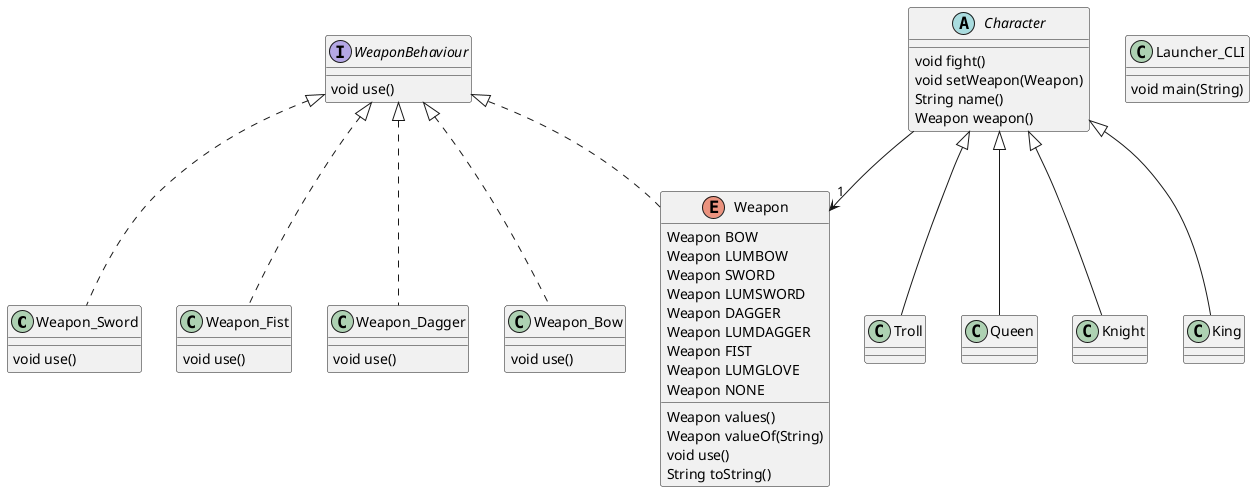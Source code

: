 @startuml

' definitions
' -----------

' package "rpg.behaviours.weapon"
class Weapon_Sword
class Weapon_Fist
class Weapon_Dagger
class Weapon_Bow
interface WeaponBehaviour
' end package

' package "rpg"
class Launcher_CLI
' end package

' package "rpg.character.roles"
class Troll
class Queen
class Knight
class King
' end package

' package "rpg.weapon"
enum Weapon
' end package

' package "rpg.character"
abstract Character
' end package

' content
' -------

' Queen:
Character <|-- Queen

' Weapon_Sword:
WeaponBehaviour <|.. Weapon_Sword
Weapon_Sword : void use()

' Weapon_Dagger:
WeaponBehaviour <|.. Weapon_Dagger
Weapon_Dagger : void use()

' Troll:
Character <|-- Troll

' Knight:
Character <|-- Knight

' Character:
Character --> "1" Weapon
Character : void fight()
Character : void setWeapon(Weapon)
Character : String name()
Character : Weapon weapon()

' Weapon:
WeaponBehaviour <|.. Weapon
Weapon : Weapon BOW
Weapon : Weapon LUMBOW
Weapon : Weapon SWORD
Weapon : Weapon LUMSWORD
Weapon : Weapon DAGGER
Weapon : Weapon LUMDAGGER
Weapon : Weapon FIST
Weapon : Weapon LUMGLOVE
Weapon : Weapon NONE
Weapon : Weapon values()
Weapon : Weapon valueOf(String)
Weapon : void use()
Weapon : String toString()

' Launcher_CLI:
Launcher_CLI : void main(String)

' King:
Character <|-- King

' WeaponBehaviour:
WeaponBehaviour : void use()

' Weapon_Fist:
WeaponBehaviour <|.. Weapon_Fist
Weapon_Fist : void use()

' Weapon_Bow:
WeaponBehaviour <|.. Weapon_Bow
Weapon_Bow : void use()

@enduml
